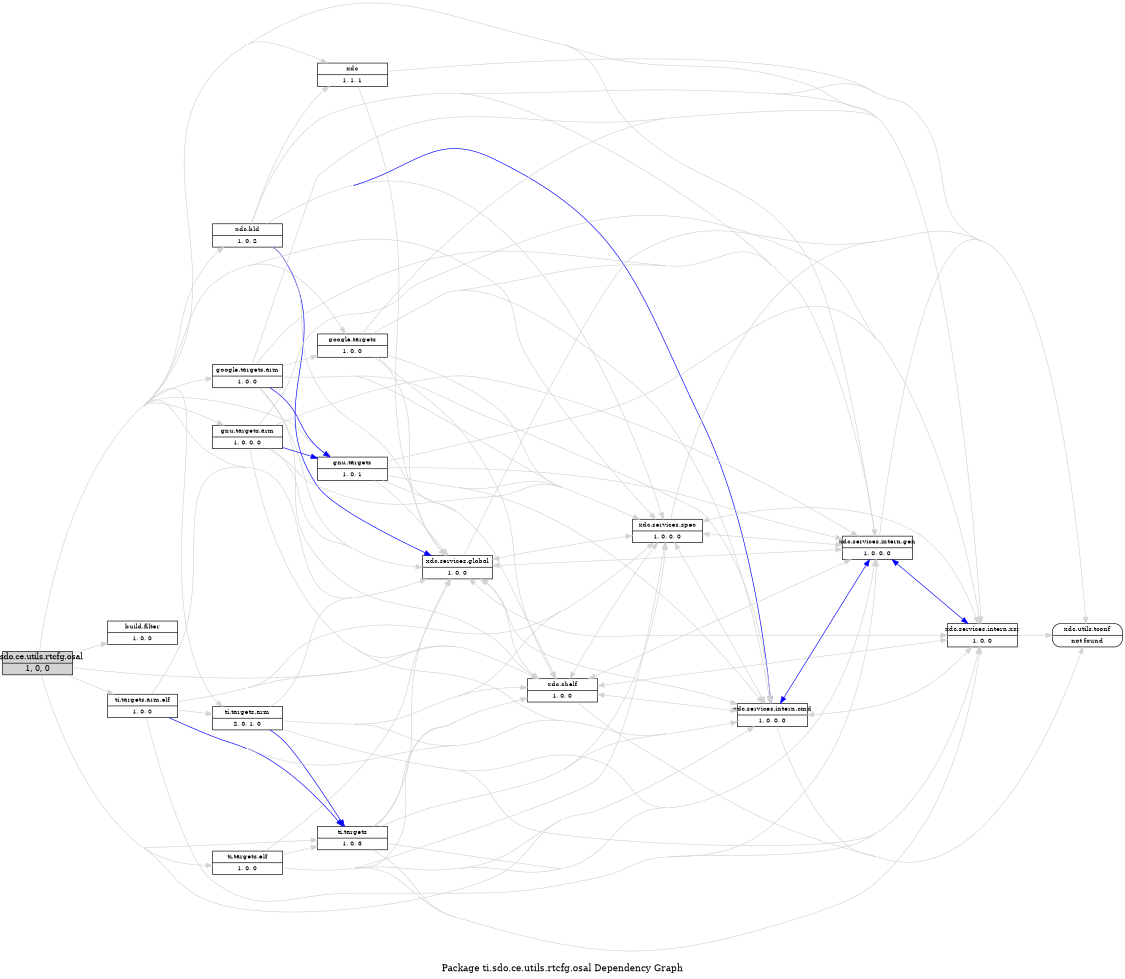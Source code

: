 digraph dependencies {
    label="\nPackage ti.sdo.ce.utils.rtcfg.osal Dependency Graph";
    size="7.5,10";
    rankdir=LR;
    ranksep=".75";
    concentrate="true";
    node [fixedsize=true, width=1.5, style=filled, color=black];
    node [font=Helvetica, fontsize=12, fillcolor=lightgrey];
    ti_sdo_ce_utils_rtcfg_osal [shape=record,label="ti.sdo.ce.utils.rtcfg.osal|1, 0, 0", URL="package.rel.xml"];
    node [fontsize=10, fillcolor=white];

    edge [style=solid, color=blue]

    edge [style=solid, color=lightgrey]
    xdc [shape=record,label="xdc|1, 1, 1", URL="../../../../../../../../../../../../../rtree/install/trees/products/xdcprod/xdcprod-p43/product/Linux/xdctools_3_23_01_43/packages/xdc/package/package.rel.svg"];
    ti_sdo_ce_utils_rtcfg_osal -> xdc;
    xdc_services_global [shape=record,label="xdc.services.global|1, 0, 0", URL="../../../../../../../../../../../../../rtree/install/trees/products/xdcprod/xdcprod-p43/product/Linux/xdctools_3_23_01_43/packages/xdc/services/global/package/package.rel.svg"];
    ti_sdo_ce_utils_rtcfg_osal -> xdc_services_global;
    xdc_bld [shape=record,label="xdc.bld|1, 0, 2", URL="../../../../../../../../../../../../../rtree/install/trees/products/xdcprod/xdcprod-p43/product/Linux/xdctools_3_23_01_43/packages/xdc/bld/package/package.rel.svg"];
    ti_sdo_ce_utils_rtcfg_osal -> xdc_bld;
    ti_targets [shape=record,label="ti.targets|1, 0, 3", URL="../../../../../../../../../../../../../rtree/install/trees/products/xdcprod/xdcprod-p43/product/Linux/xdctools_3_23_01_43/packages/ti/targets/package/package.rel.svg"];
    ti_sdo_ce_utils_rtcfg_osal -> ti_targets;
    ti_targets_elf [shape=record,label="ti.targets.elf|1, 0, 0", URL="../../../../../../../../../../../../../rtree/install/trees/products/xdcprod/xdcprod-p43/product/Linux/xdctools_3_23_01_43/packages/ti/targets/elf/package/package.rel.svg"];
    ti_sdo_ce_utils_rtcfg_osal -> ti_targets_elf;
    gnu_targets [shape=record,label="gnu.targets|1, 0, 1", URL="../../../../../../../../../../../../../rtree/install/trees/products/xdcprod/xdcprod-p43/product/Linux/xdctools_3_23_01_43/packages/gnu/targets/package/package.rel.svg"];
    ti_sdo_ce_utils_rtcfg_osal -> gnu_targets;
    google_targets [shape=record,label="google.targets|1, 0, 0", URL="../../../../../../../../../../../../../rtree/install/trees/products/xdcprod/xdcprod-p43/product/Linux/xdctools_3_23_01_43/packages/google/targets/package/package.rel.svg"];
    ti_sdo_ce_utils_rtcfg_osal -> google_targets;
    google_targets_arm [shape=record,label="google.targets.arm|1, 0, 0", URL="../../../../../../../../../../../../../rtree/install/trees/products/xdcprod/xdcprod-p43/product/Linux/xdctools_3_23_01_43/packages/google/targets/arm/package/package.rel.svg"];
    ti_sdo_ce_utils_rtcfg_osal -> google_targets_arm;
    gnu_targets_arm [shape=record,label="gnu.targets.arm|1, 0, 0, 0", URL="../../../../../../../../../../../../../rtree/install/trees/products/xdcprod/xdcprod-p43/product/Linux/xdctools_3_23_01_43/packages/gnu/targets/arm/package/package.rel.svg"];
    ti_sdo_ce_utils_rtcfg_osal -> gnu_targets_arm;
    ti_targets_arm [shape=record,label="ti.targets.arm|2, 0, 1, 0", URL="../../../../../../../../../../../../../rtree/install/trees/products/xdcprod/xdcprod-p43/product/Linux/xdctools_3_23_01_43/packages/ti/targets/arm/package/package.rel.svg"];
    ti_sdo_ce_utils_rtcfg_osal -> ti_targets_arm;
    ti_targets_arm_elf [shape=record,label="ti.targets.arm.elf|1, 0, 0", URL="../../../../../../../../../../../../../rtree/install/trees/products/xdcprod/xdcprod-p43/product/Linux/xdctools_3_23_01_43/packages/ti/targets/arm/elf/package/package.rel.svg"];
    ti_sdo_ce_utils_rtcfg_osal -> ti_targets_arm_elf;
    build_filter [shape=record,label="build.filter|1, 0, 0", URL="../../../../../../../build/filter/package/package.rel.svg"];
    ti_sdo_ce_utils_rtcfg_osal -> build_filter;
    xdc_shelf [shape=record,label="xdc.shelf|1, 0, 0", URL="../../../../../../../../../../../../../rtree/install/trees/products/xdcprod/xdcprod-p43/product/Linux/xdctools_3_23_01_43/packages/xdc/shelf/package/package.rel.svg"];
    ti_sdo_ce_utils_rtcfg_osal -> xdc_shelf;
    xdc_services_spec [shape=record,label="xdc.services.spec|1, 0, 0, 0", URL="../../../../../../../../../../../../../rtree/install/trees/products/xdcprod/xdcprod-p43/product/Linux/xdctools_3_23_01_43/packages/xdc/services/spec/package/package.rel.svg"];
    ti_sdo_ce_utils_rtcfg_osal -> xdc_services_spec;
    xdc_services_intern_xsr [shape=record,label="xdc.services.intern.xsr|1, 0, 0", URL="../../../../../../../../../../../../../rtree/install/trees/products/xdcprod/xdcprod-p43/product/Linux/xdctools_3_23_01_43/packages/xdc/services/intern/xsr/package/package.rel.svg"];
    ti_sdo_ce_utils_rtcfg_osal -> xdc_services_intern_xsr;
    xdc_services_intern_gen [shape=record,label="xdc.services.intern.gen|1, 0, 0, 0", URL="../../../../../../../../../../../../../rtree/install/trees/products/xdcprod/xdcprod-p43/product/Linux/xdctools_3_23_01_43/packages/xdc/services/intern/gen/package/package.rel.svg"];
    ti_sdo_ce_utils_rtcfg_osal -> xdc_services_intern_gen;
    xdc_services_intern_cmd [shape=record,label="xdc.services.intern.cmd|1, 0, 0, 0", URL="../../../../../../../../../../../../../rtree/install/trees/products/xdcprod/xdcprod-p43/product/Linux/xdctools_3_23_01_43/packages/xdc/services/intern/cmd/package/package.rel.svg"];
    ti_sdo_ce_utils_rtcfg_osal -> xdc_services_intern_cmd;

    edge [style=solid, color=blue]
    xdc_services_intern_cmd -> xdc_shelf;
    xdc_services_intern_cmd -> xdc_services_spec;
    xdc_services_intern_cmd -> xdc_services_global;
    xdc_services_intern_cmd -> xdc_services_intern_gen;

    edge [style=solid, color=lightgrey]
    xdc_utils_tconf [shape=record,label="xdc.utils.tconf|not found"style=rounded, ];
    xdc_services_intern_cmd -> xdc_utils_tconf;
    xdc_services_intern_cmd -> xdc_services_global;
    xdc_services_intern_cmd -> xdc_services_intern_gen;
    xdc_services_intern_cmd -> xdc_services_spec;
    xdc_services_intern_cmd -> xdc_services_intern_xsr;
    xdc_services_intern_cmd -> xdc_shelf;

    edge [style=solid, color=blue]

    edge [style=solid, color=lightgrey]

    edge [style=solid, color=blue]
    xdc_services_intern_gen -> xdc_shelf;
    xdc_services_intern_gen -> xdc_services_spec;
    xdc_services_intern_gen -> xdc_services_global;
    xdc_services_intern_gen -> xdc_services_intern_xsr;

    edge [style=solid, color=lightgrey]
    xdc_services_intern_gen -> xdc_utils_tconf;
    xdc_services_intern_gen -> xdc_services_global;
    xdc_services_intern_gen -> xdc_services_spec;
    xdc_services_intern_gen -> xdc_services_intern_xsr;
    xdc_services_intern_gen -> xdc_shelf;
    xdc_services_intern_gen -> xdc_services_intern_cmd;

    edge [style=solid, color=blue]
    xdc_services_intern_xsr -> xdc_services_global;

    edge [style=solid, color=lightgrey]
    xdc_services_intern_xsr -> xdc_utils_tconf;
    xdc_services_intern_xsr -> xdc_services_global;
    xdc_services_intern_xsr -> xdc_services_intern_gen;
    xdc_services_intern_xsr -> xdc_services_spec;
    xdc_services_intern_xsr -> xdc_shelf;
    xdc_services_intern_xsr -> xdc_services_intern_cmd;

    edge [style=solid, color=blue]
    xdc_services_spec -> xdc_shelf;

    edge [style=solid, color=lightgrey]
    xdc_services_spec -> xdc_utils_tconf;
    xdc_services_spec -> xdc_services_global;
    xdc_services_spec -> xdc_services_intern_gen;
    xdc_services_spec -> xdc_services_intern_xsr;
    xdc_services_spec -> xdc_shelf;
    xdc_services_spec -> xdc_services_intern_cmd;

    edge [style=solid, color=blue]

    edge [style=solid, color=lightgrey]
    xdc_shelf -> xdc_utils_tconf;
    xdc_shelf -> xdc_services_global;
    xdc_shelf -> xdc_services_intern_gen;
    xdc_shelf -> xdc_services_spec;
    xdc_shelf -> xdc_services_intern_xsr;
    xdc_shelf -> xdc_services_intern_cmd;

    edge [style=solid, color=blue]

    edge [style=solid, color=lightgrey]

    edge [style=solid, color=blue]
    ti_targets_arm_elf -> ti_targets;

    edge [style=solid, color=lightgrey]
    ti_targets_arm_elf -> xdc_services_global;
    ti_targets_arm_elf -> ti_targets;
    ti_targets_arm_elf -> ti_targets_arm;
    ti_targets_arm_elf -> xdc_shelf;
    ti_targets_arm_elf -> xdc_services_intern_gen;
    ti_targets_arm_elf -> xdc_services_intern_xsr;
    ti_targets_arm_elf -> xdc_services_spec;
    ti_targets_arm_elf -> xdc_services_intern_cmd;

    edge [style=solid, color=blue]
    ti_targets_arm -> ti_targets;

    edge [style=solid, color=lightgrey]
    ti_targets_arm -> xdc_services_global;
    ti_targets_arm -> ti_targets;
    ti_targets_arm -> xdc_shelf;
    ti_targets_arm -> xdc_services_intern_gen;
    ti_targets_arm -> xdc_services_intern_xsr;
    ti_targets_arm -> xdc_services_spec;
    ti_targets_arm -> xdc_services_intern_cmd;

    edge [style=solid, color=blue]
    gnu_targets_arm -> gnu_targets;

    edge [style=solid, color=lightgrey]
    gnu_targets_arm -> xdc_services_global;
    gnu_targets_arm -> gnu_targets;
    gnu_targets_arm -> xdc_shelf;
    gnu_targets_arm -> xdc_services_intern_gen;
    gnu_targets_arm -> xdc_services_intern_xsr;
    gnu_targets_arm -> xdc_services_spec;
    gnu_targets_arm -> xdc_services_intern_cmd;

    edge [style=solid, color=blue]
    google_targets_arm -> gnu_targets;

    edge [style=solid, color=lightgrey]
    google_targets_arm -> xdc_services_global;
    google_targets_arm -> google_targets;
    google_targets_arm -> xdc_shelf;
    google_targets_arm -> xdc_services_intern_gen;
    google_targets_arm -> xdc_services_intern_xsr;
    google_targets_arm -> xdc_services_spec;
    google_targets_arm -> xdc_services_intern_cmd;

    edge [style=solid, color=blue]

    edge [style=solid, color=lightgrey]
    google_targets -> xdc_services_global;
    google_targets -> xdc_shelf;
    google_targets -> xdc_services_intern_gen;
    google_targets -> xdc_services_intern_xsr;
    google_targets -> xdc_services_spec;
    google_targets -> xdc_services_intern_cmd;

    edge [style=solid, color=blue]

    edge [style=solid, color=lightgrey]
    gnu_targets -> xdc_services_global;
    gnu_targets -> xdc_shelf;
    gnu_targets -> xdc_services_intern_gen;
    gnu_targets -> xdc_services_intern_xsr;
    gnu_targets -> xdc_services_spec;
    gnu_targets -> xdc_services_intern_cmd;

    edge [style=solid, color=blue]

    edge [style=solid, color=lightgrey]
    ti_targets_elf -> xdc_services_global;
    ti_targets_elf -> ti_targets;
    ti_targets_elf -> xdc_shelf;
    ti_targets_elf -> xdc_services_intern_gen;
    ti_targets_elf -> xdc_services_intern_xsr;
    ti_targets_elf -> xdc_services_spec;
    ti_targets_elf -> xdc_services_intern_cmd;

    edge [style=solid, color=blue]

    edge [style=solid, color=lightgrey]
    ti_targets -> xdc_services_global;
    ti_targets -> xdc_shelf;
    ti_targets -> xdc_services_intern_gen;
    ti_targets -> xdc_services_intern_xsr;
    ti_targets -> xdc_services_spec;
    ti_targets -> xdc_services_intern_cmd;

    edge [style=solid, color=blue]
    xdc_bld -> xdc_services_global;
    xdc_bld -> xdc_services_intern_cmd;

    edge [style=solid, color=lightgrey]
    xdc_bld -> xdc_utils_tconf;
    xdc_bld -> xdc;
    xdc_bld -> xdc_services_global;
    xdc_bld -> xdc_services_intern_gen;
    xdc_bld -> xdc_services_spec;
    xdc_bld -> xdc_services_intern_xsr;
    xdc_bld -> xdc_shelf;
    xdc_bld -> xdc_services_intern_cmd;

    edge [style=solid, color=blue]

    edge [style=solid, color=lightgrey]
    xdc_services_global -> xdc_utils_tconf;
    xdc_services_global -> xdc_services_intern_gen;
    xdc_services_global -> xdc_services_spec;
    xdc_services_global -> xdc_services_intern_xsr;
    xdc_services_global -> xdc_shelf;
    xdc_services_global -> xdc_services_intern_cmd;

    edge [style=solid, color=blue]

    edge [style=solid, color=lightgrey]
    xdc -> xdc_utils_tconf;
    xdc -> xdc_services_global;
}
